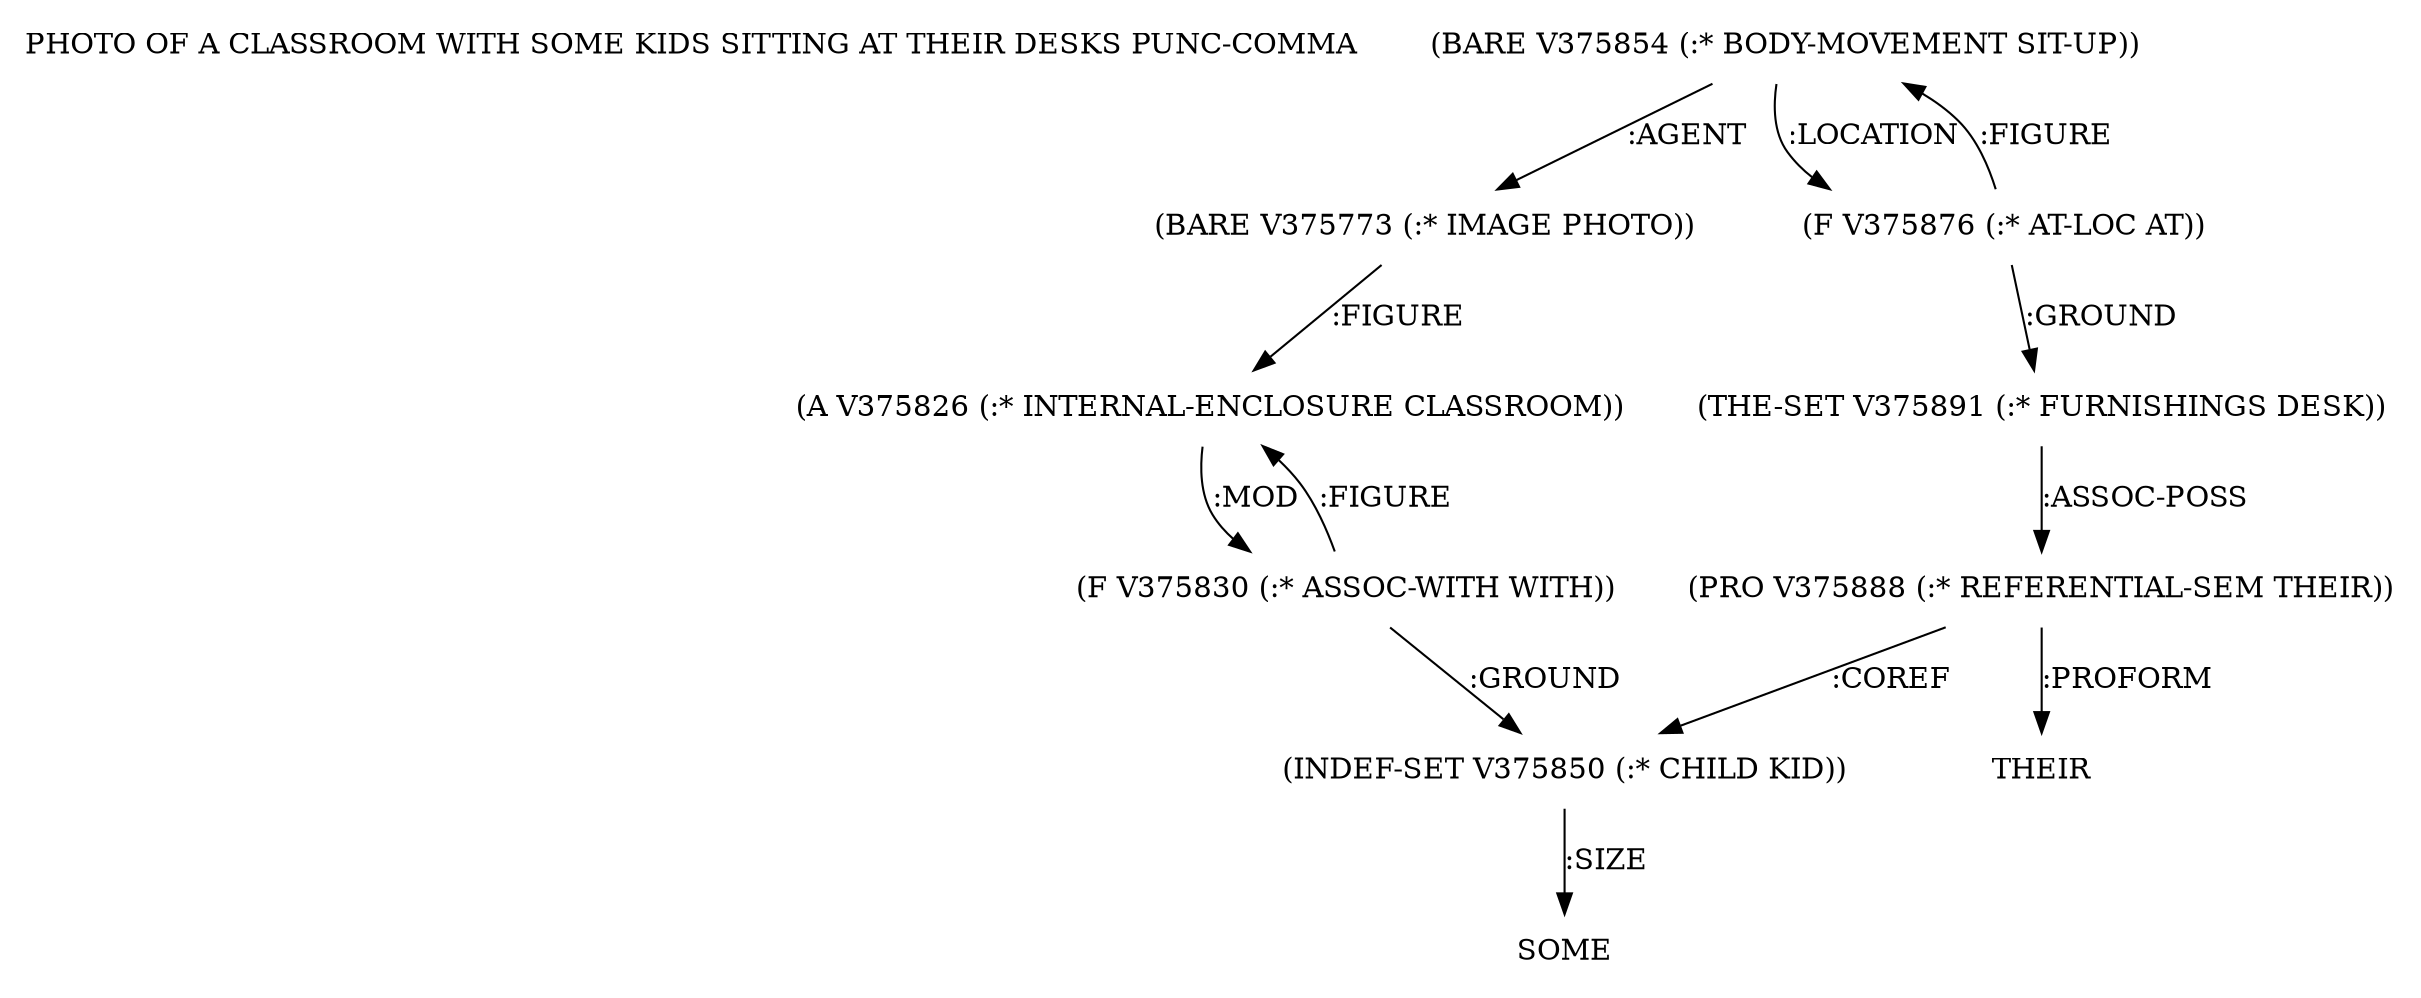 digraph Terms {
  node [shape=none]
  "PHOTO OF A CLASSROOM WITH SOME KIDS SITTING AT THEIR DESKS PUNC-COMMA"
  "V375854" [label="(BARE V375854 (:* BODY-MOVEMENT SIT-UP))"]
  "V375854" -> "V375773" [label=":AGENT"]
  "V375854" -> "V375876" [label=":LOCATION"]
  "V375773" [label="(BARE V375773 (:* IMAGE PHOTO))"]
  "V375773" -> "V375826" [label=":FIGURE"]
  "V375826" [label="(A V375826 (:* INTERNAL-ENCLOSURE CLASSROOM))"]
  "V375826" -> "V375830" [label=":MOD"]
  "V375830" [label="(F V375830 (:* ASSOC-WITH WITH))"]
  "V375830" -> "V375850" [label=":GROUND"]
  "V375830" -> "V375826" [label=":FIGURE"]
  "V375850" [label="(INDEF-SET V375850 (:* CHILD KID))"]
  "V375850" -> "NT376331" [label=":SIZE"]
  "NT376331" [label="SOME"]
  "V375876" [label="(F V375876 (:* AT-LOC AT))"]
  "V375876" -> "V375891" [label=":GROUND"]
  "V375876" -> "V375854" [label=":FIGURE"]
  "V375891" [label="(THE-SET V375891 (:* FURNISHINGS DESK))"]
  "V375891" -> "V375888" [label=":ASSOC-POSS"]
  "V375888" [label="(PRO V375888 (:* REFERENTIAL-SEM THEIR))"]
  "V375888" -> "NT376332" [label=":PROFORM"]
  "NT376332" [label="THEIR"]
  "V375888" -> "V375850" [label=":COREF"]
}
